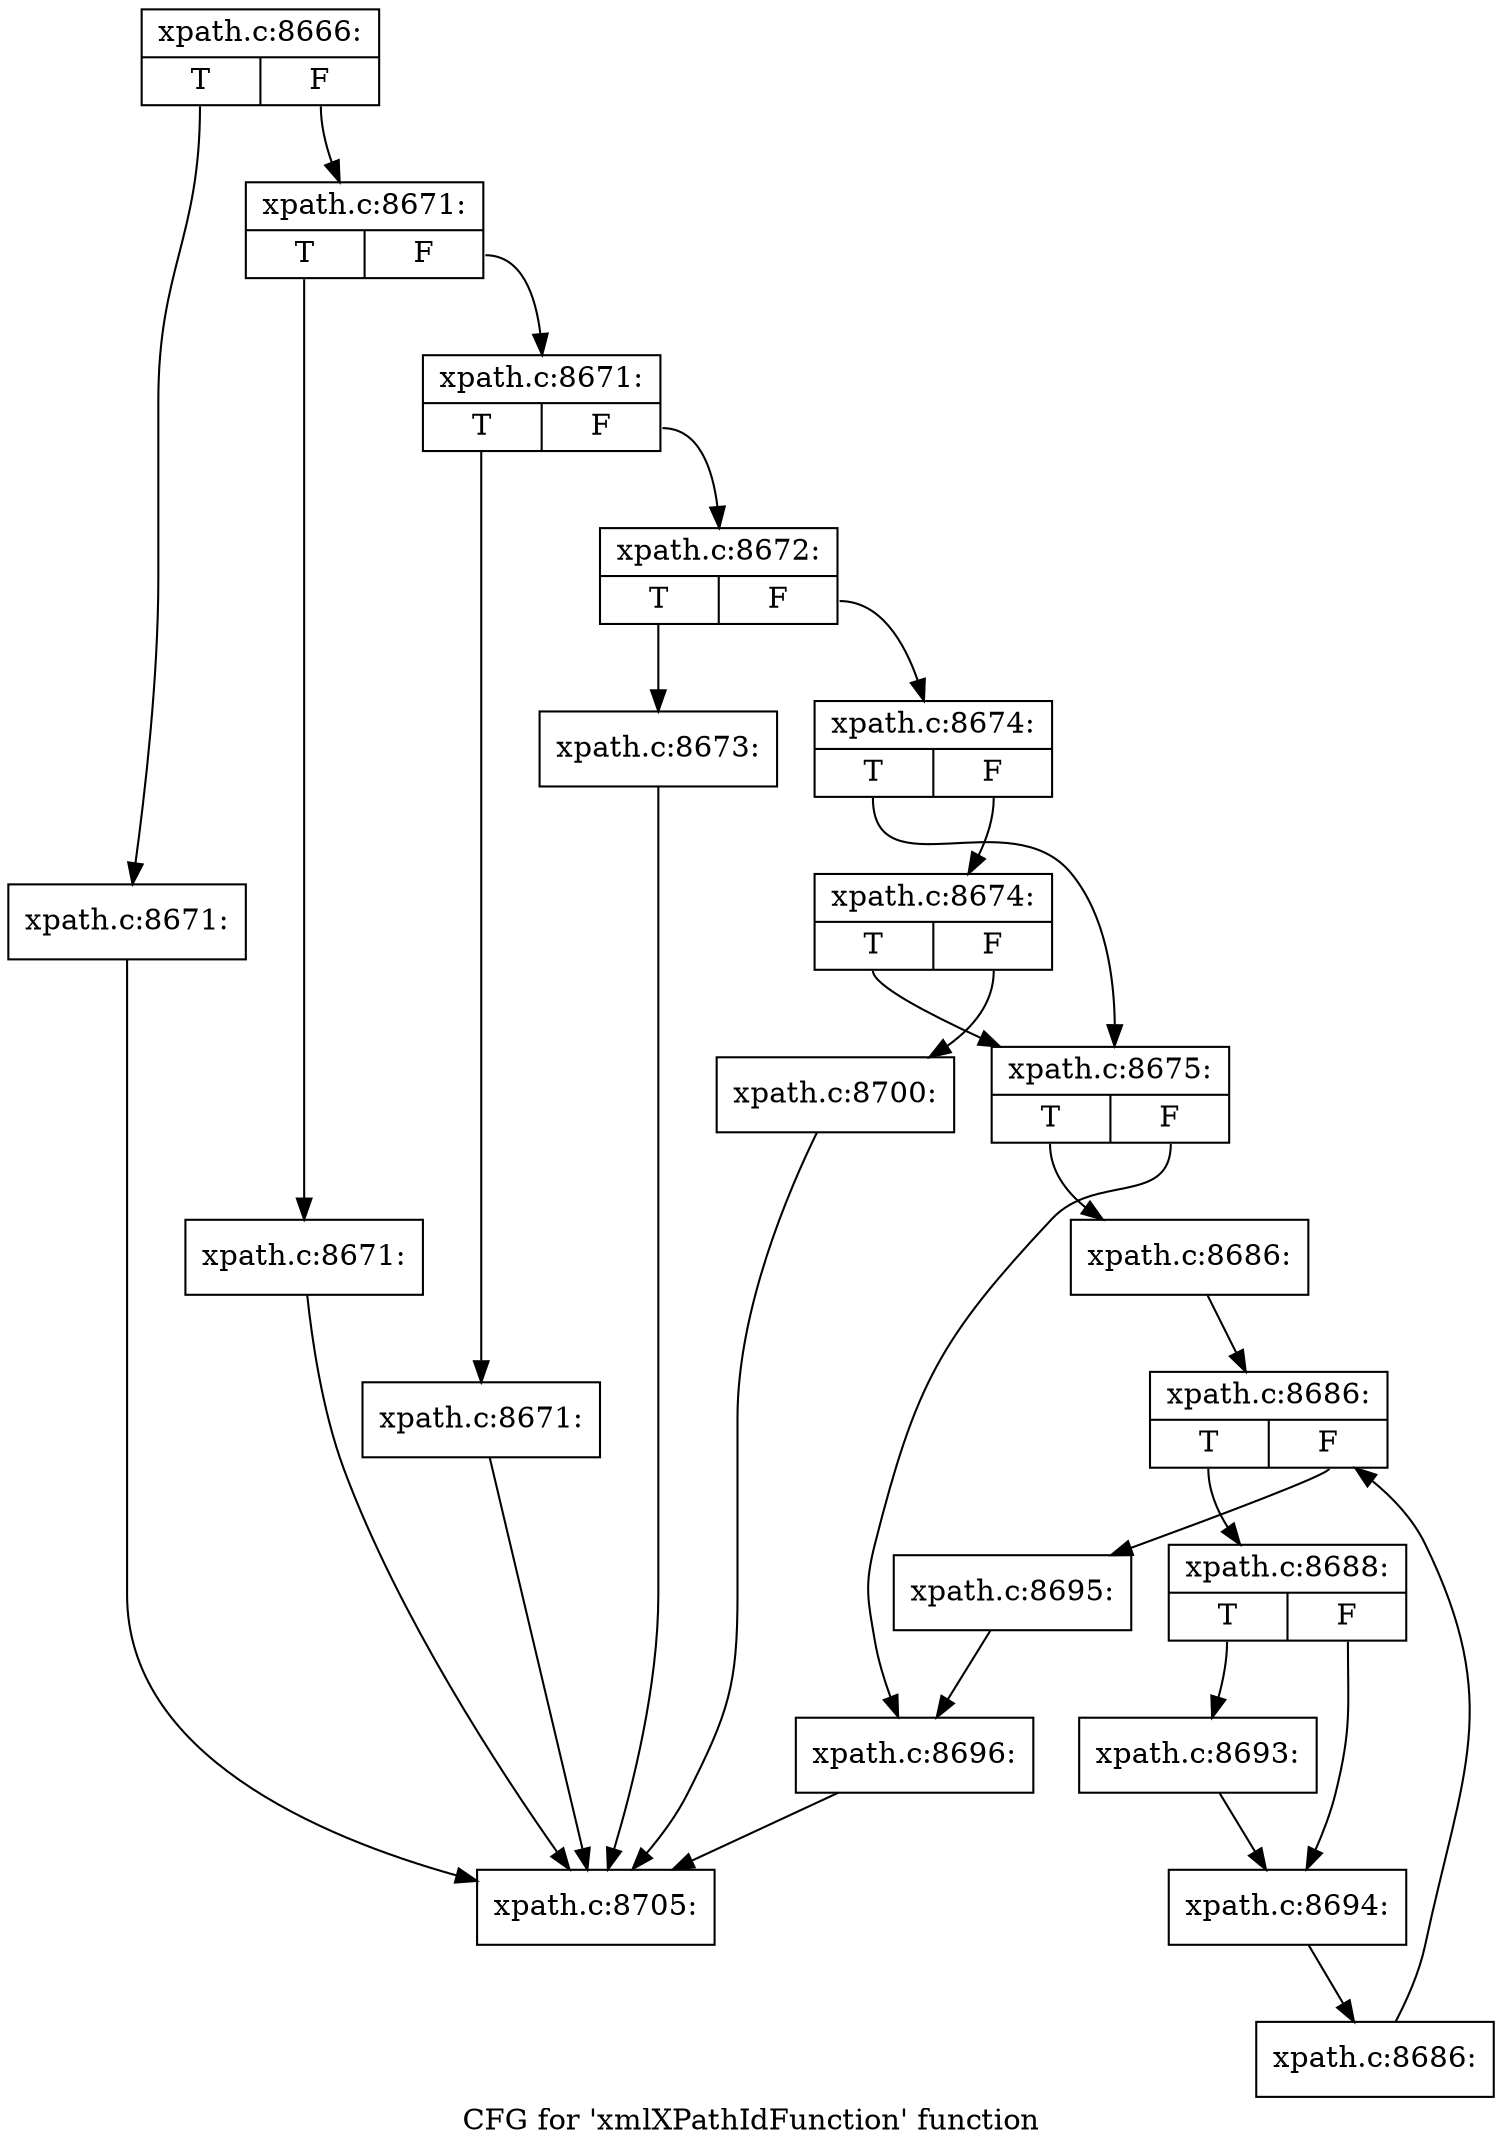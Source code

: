 digraph "CFG for 'xmlXPathIdFunction' function" {
	label="CFG for 'xmlXPathIdFunction' function";

	Node0x55e6b2793b40 [shape=record,label="{xpath.c:8666:|{<s0>T|<s1>F}}"];
	Node0x55e6b2793b40:s0 -> Node0x55e6b27a11f0;
	Node0x55e6b2793b40:s1 -> Node0x55e6b27a1240;
	Node0x55e6b27a11f0 [shape=record,label="{xpath.c:8671:}"];
	Node0x55e6b27a11f0 -> Node0x55e6b279bc60;
	Node0x55e6b27a1240 [shape=record,label="{xpath.c:8671:|{<s0>T|<s1>F}}"];
	Node0x55e6b27a1240:s0 -> Node0x55e6b2605560;
	Node0x55e6b27a1240:s1 -> Node0x55e6b26055b0;
	Node0x55e6b2605560 [shape=record,label="{xpath.c:8671:}"];
	Node0x55e6b2605560 -> Node0x55e6b279bc60;
	Node0x55e6b26055b0 [shape=record,label="{xpath.c:8671:|{<s0>T|<s1>F}}"];
	Node0x55e6b26055b0:s0 -> Node0x55e6b2605910;
	Node0x55e6b26055b0:s1 -> Node0x55e6b2605960;
	Node0x55e6b2605910 [shape=record,label="{xpath.c:8671:}"];
	Node0x55e6b2605910 -> Node0x55e6b279bc60;
	Node0x55e6b2605960 [shape=record,label="{xpath.c:8672:|{<s0>T|<s1>F}}"];
	Node0x55e6b2605960:s0 -> Node0x55e6b26060f0;
	Node0x55e6b2605960:s1 -> Node0x55e6b2606140;
	Node0x55e6b26060f0 [shape=record,label="{xpath.c:8673:}"];
	Node0x55e6b26060f0 -> Node0x55e6b279bc60;
	Node0x55e6b2606140 [shape=record,label="{xpath.c:8674:|{<s0>T|<s1>F}}"];
	Node0x55e6b2606140:s0 -> Node0x55e6b27a35d0;
	Node0x55e6b2606140:s1 -> Node0x55e6b27a3670;
	Node0x55e6b27a3670 [shape=record,label="{xpath.c:8674:|{<s0>T|<s1>F}}"];
	Node0x55e6b27a3670:s0 -> Node0x55e6b27a35d0;
	Node0x55e6b27a3670:s1 -> Node0x55e6b27a3620;
	Node0x55e6b27a35d0 [shape=record,label="{xpath.c:8675:|{<s0>T|<s1>F}}"];
	Node0x55e6b27a35d0:s0 -> Node0x55e6b27a4550;
	Node0x55e6b27a35d0:s1 -> Node0x55e6b27a45a0;
	Node0x55e6b27a4550 [shape=record,label="{xpath.c:8686:}"];
	Node0x55e6b27a4550 -> Node0x55e6b27a4b60;
	Node0x55e6b27a4b60 [shape=record,label="{xpath.c:8686:|{<s0>T|<s1>F}}"];
	Node0x55e6b27a4b60:s0 -> Node0x55e6b27a4de0;
	Node0x55e6b27a4b60:s1 -> Node0x55e6b27a49c0;
	Node0x55e6b27a4de0 [shape=record,label="{xpath.c:8688:|{<s0>T|<s1>F}}"];
	Node0x55e6b27a4de0:s0 -> Node0x55e6b27a6a00;
	Node0x55e6b27a4de0:s1 -> Node0x55e6b27a6a50;
	Node0x55e6b27a6a00 [shape=record,label="{xpath.c:8693:}"];
	Node0x55e6b27a6a00 -> Node0x55e6b27a6a50;
	Node0x55e6b27a6a50 [shape=record,label="{xpath.c:8694:}"];
	Node0x55e6b27a6a50 -> Node0x55e6b27a4d50;
	Node0x55e6b27a4d50 [shape=record,label="{xpath.c:8686:}"];
	Node0x55e6b27a4d50 -> Node0x55e6b27a4b60;
	Node0x55e6b27a49c0 [shape=record,label="{xpath.c:8695:}"];
	Node0x55e6b27a49c0 -> Node0x55e6b27a45a0;
	Node0x55e6b27a45a0 [shape=record,label="{xpath.c:8696:}"];
	Node0x55e6b27a45a0 -> Node0x55e6b279bc60;
	Node0x55e6b27a3620 [shape=record,label="{xpath.c:8700:}"];
	Node0x55e6b27a3620 -> Node0x55e6b279bc60;
	Node0x55e6b279bc60 [shape=record,label="{xpath.c:8705:}"];
}
